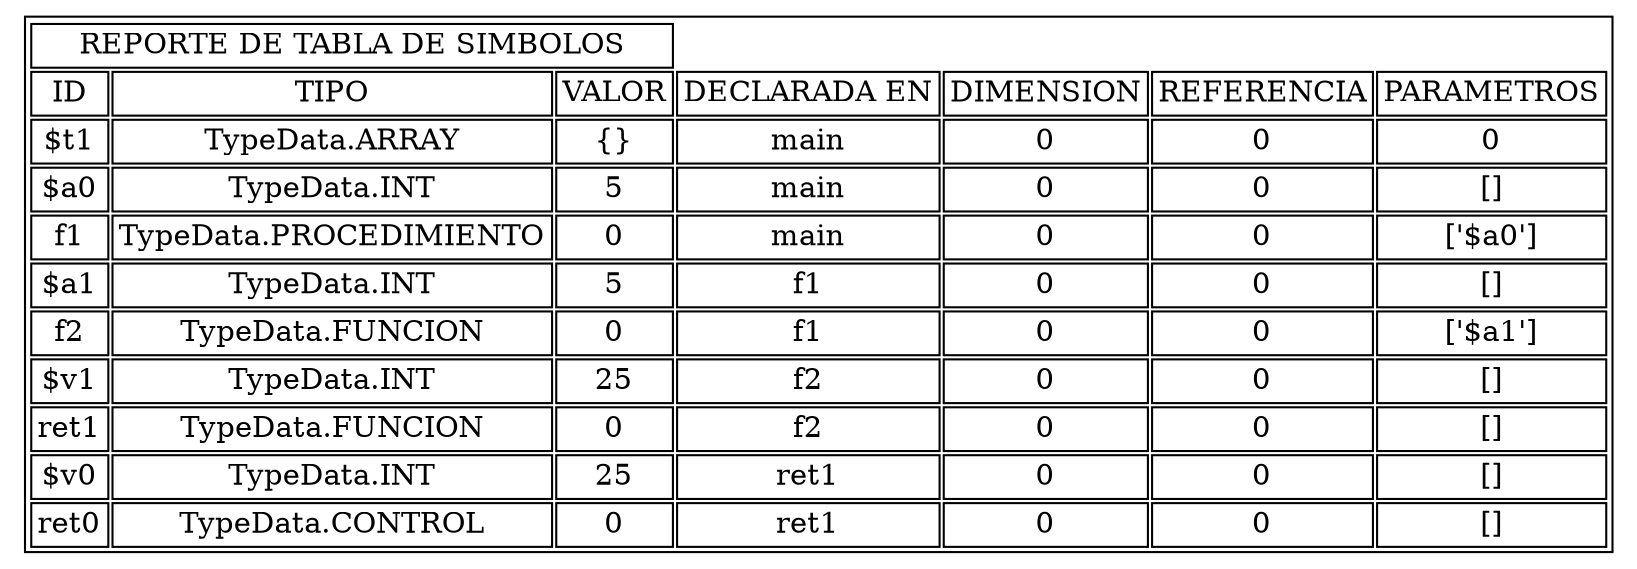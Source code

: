 digraph H { parent [ shape=plaintext label=< <table border='1' cellborder='1'><tr><td colspan="3">REPORTE DE TABLA DE SIMBOLOS</td></tr><tr><td port='port_one'>ID</td><td port='port_two'>TIPO</td><td port='port_three'>VALOR</td><td port='port_four'>DECLARADA EN</td><td port='port_five'>DIMENSION</td><td port='port_six'>REFERENCIA</td><td port='port_seven'>PARAMETROS</td></tr><tr><td port='port_one'>$t1</td><td port='port_two'>TypeData.ARRAY</td><td port='port_three'>{}</td><td port='port_four'>main</td><td port='port_five'>0</td><td port='port_six'>0</td><td port='port_seven'>0</td></tr><tr><td port='port_one'>$a0</td><td port='port_two'>TypeData.INT</td><td port='port_three'>5</td><td port='port_four'>main</td><td port='port_five'>0</td><td port='port_six'>0</td><td port='port_seven'>[]</td></tr><tr><td port='port_one'>f1</td><td port='port_two'>TypeData.PROCEDIMIENTO</td><td port='port_three'>0</td><td port='port_four'>main</td><td port='port_five'>0</td><td port='port_six'>0</td><td port='port_seven'>['$a0']</td></tr><tr><td port='port_one'>$a1</td><td port='port_two'>TypeData.INT</td><td port='port_three'>5</td><td port='port_four'>f1</td><td port='port_five'>0</td><td port='port_six'>0</td><td port='port_seven'>[]</td></tr><tr><td port='port_one'>f2</td><td port='port_two'>TypeData.FUNCION</td><td port='port_three'>0</td><td port='port_four'>f1</td><td port='port_five'>0</td><td port='port_six'>0</td><td port='port_seven'>['$a1']</td></tr><tr><td port='port_one'>$v1</td><td port='port_two'>TypeData.INT</td><td port='port_three'>25</td><td port='port_four'>f2</td><td port='port_five'>0</td><td port='port_six'>0</td><td port='port_seven'>[]</td></tr><tr><td port='port_one'>ret1</td><td port='port_two'>TypeData.FUNCION</td><td port='port_three'>0</td><td port='port_four'>f2</td><td port='port_five'>0</td><td port='port_six'>0</td><td port='port_seven'>[]</td></tr><tr><td port='port_one'>$v0</td><td port='port_two'>TypeData.INT</td><td port='port_three'>25</td><td port='port_four'>ret1</td><td port='port_five'>0</td><td port='port_six'>0</td><td port='port_seven'>[]</td></tr><tr><td port='port_one'>ret0</td><td port='port_two'>TypeData.CONTROL</td><td port='port_three'>0</td><td port='port_four'>ret1</td><td port='port_five'>0</td><td port='port_six'>0</td><td port='port_seven'>[]</td></tr></table> >]; }
